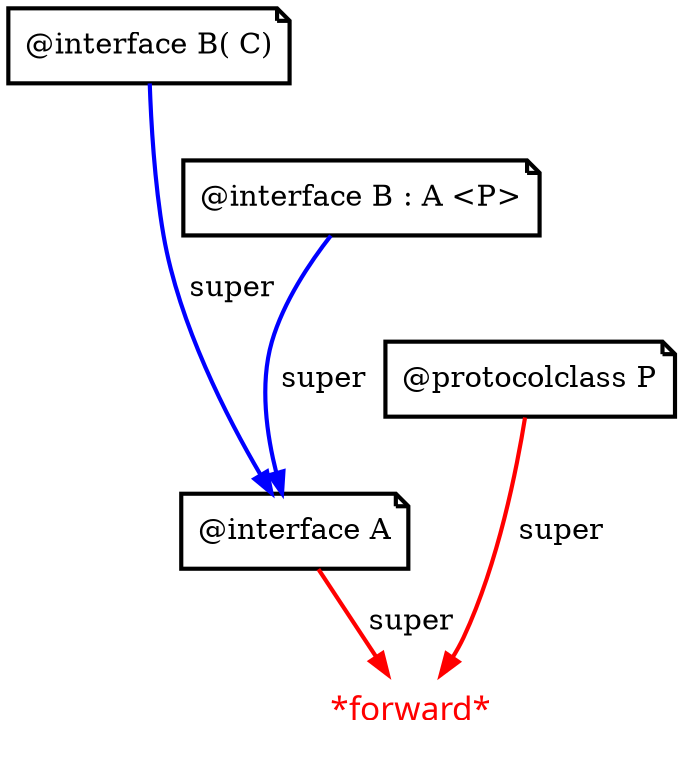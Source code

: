 digraph super_2 {

   node [ shape="note", penwidth="2", fontsize="14" ]

   { rank="same" ; "A" }
   { rank="same" ; "B" }
   { rank="same" ; "P" }
   { rank="same" ; "B+C" }

   "B+C" -> "B" [ style="invis" ]
   "B"   -> "P" [ style="invis" ]
   "P"   -> "A" [ style="invis" ]

   "A"   [ label="@interface A" ]
   "B"   [ label="@interface B : A <P>" ]
   "P"   [ label="@protocolclass P"]
   "B+C" [ label="@interface B( C)" ]

   node [ shape="none", fontcolor="red" fontname="Anonymous Pro", fontsize="16"]

   "B"     -> "A" [ label=" super", penwidth="2" , color="blue" ]
   "A"     -> "*forward*" [ label=" super", color="red", penwidth="2"  ]
   "P"     -> "*forward*" [ label=" super", color="red", penwidth="2"  ]
   "B+C"   -> "A" [ label=" super", penwidth="2" , color="blue" ]


}
